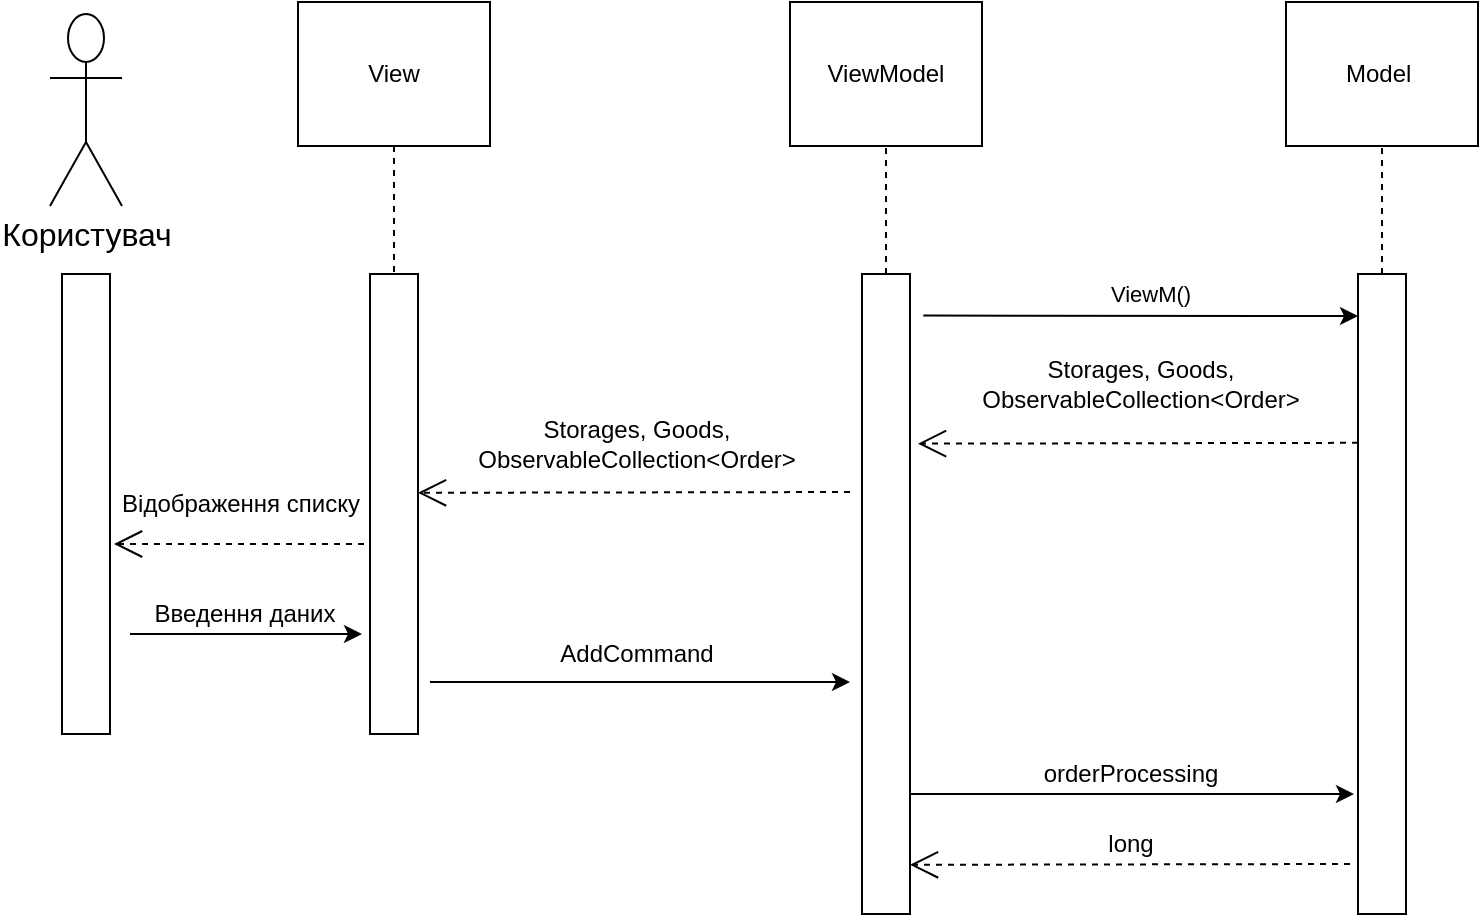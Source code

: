 <mxfile version="13.1.3"><diagram id="gixPYQbDNd0P-7-E4hk2" name="Page-1"><mxGraphModel dx="599" dy="758" grid="1" gridSize="10" guides="1" tooltips="1" connect="1" arrows="1" fold="1" page="1" pageScale="1" pageWidth="827" pageHeight="1169" math="0" shadow="0"><root><mxCell id="0"/><mxCell id="1" parent="0"/><UserObject label="Користувач" lucidchartObjectId="fmqNerwPBiBG" id="MnkEUrAr_jq7jafLHMVz-41"><mxCell style="html=1;whiteSpace=wrap;shape=umlActor;labelPosition=center;verticalLabelPosition=bottom;verticalAlign=top;whiteSpace=nowrap;fontSize=16;fontColor=#000000;spacing=0;strokeOpacity=100;rounded=1;absoluteArcSize=1;arcSize=6;" parent="1" vertex="1"><mxGeometry x="110" y="160" width="36" height="96" as="geometry"/></mxCell></UserObject><UserObject label="" lucidchartObjectId="fmqNQUBMed8j" id="MnkEUrAr_jq7jafLHMVz-42"><mxCell style="html=1;whiteSpace=wrap;;fontSize=11;spacing=0;strokeOpacity=100;" parent="1" vertex="1"><mxGeometry x="116" y="290" width="24" height="230" as="geometry"/></mxCell></UserObject><UserObject label="View" lucidchartObjectId="fmqNqMG-6z0J" id="MnkEUrAr_jq7jafLHMVz-44"><mxCell style="html=1;whiteSpace=wrap;;fontSize=12;fontColor=#000000;spacing=3;strokeOpacity=100;" parent="1" vertex="1"><mxGeometry x="234" y="154" width="96" height="72" as="geometry"/></mxCell></UserObject><UserObject label="" lucidchartObjectId="fmqNqnh2R7gx" id="MnkEUrAr_jq7jafLHMVz-47"><mxCell style="html=1;jettySize=18;fontSize=11;strokeOpacity=100;dashed=1;rounded=1;arcSize=0;edgeStyle=elbowEdgeStyle;startArrow=none;;endArrow=none;;exitX=0.5;exitY=1.008;exitPerimeter=1;entryX=0.5;entryY=0;entryDx=0;entryDy=0;" parent="1" source="MnkEUrAr_jq7jafLHMVz-44" target="CwxXJOnY2zuqi0VLfBRU-4" edge="1"><mxGeometry width="100" height="100" relative="1" as="geometry"><Array as="points"/><mxPoint x="350" y="290" as="targetPoint"/></mxGeometry></mxCell></UserObject><UserObject label="Model&amp;nbsp;" lucidchartObjectId="fmqNqMG-6z0J" id="MnkEUrAr_jq7jafLHMVz-48"><mxCell style="html=1;whiteSpace=wrap;;fontSize=12;fontColor=#000000;spacing=3;strokeOpacity=100;" parent="1" vertex="1"><mxGeometry x="728" y="154" width="96" height="72" as="geometry"/></mxCell></UserObject><mxCell id="MnkEUrAr_jq7jafLHMVz-53" value="" style="endArrow=none;dashed=1;html=1;entryX=0.5;entryY=1;entryDx=0;entryDy=0;exitX=0.5;exitY=0;exitDx=0;exitDy=0;" parent="1" source="CwxXJOnY2zuqi0VLfBRU-6" target="MnkEUrAr_jq7jafLHMVz-48" edge="1"><mxGeometry width="50" height="50" relative="1" as="geometry"><mxPoint x="608" y="280" as="sourcePoint"/><mxPoint x="522" y="220" as="targetPoint"/></mxGeometry></mxCell><UserObject label="ViewModel" lucidchartObjectId="fmqNqMG-6z0J" id="MnkEUrAr_jq7jafLHMVz-72"><mxCell style="html=1;whiteSpace=wrap;;fontSize=12;fontColor=#000000;spacing=3;strokeOpacity=100;" parent="1" vertex="1"><mxGeometry x="480" y="154" width="96" height="72" as="geometry"/></mxCell></UserObject><mxCell id="MnkEUrAr_jq7jafLHMVz-73" value="" style="endArrow=none;dashed=1;html=1;entryX=0.5;entryY=1;entryDx=0;entryDy=0;exitX=0.5;exitY=0;exitDx=0;exitDy=0;exitPerimeter=0;" parent="1" source="CwxXJOnY2zuqi0VLfBRU-5" target="MnkEUrAr_jq7jafLHMVz-72" edge="1"><mxGeometry width="50" height="50" relative="1" as="geometry"><mxPoint x="478" y="279" as="sourcePoint"/><mxPoint x="534" y="230" as="targetPoint"/></mxGeometry></mxCell><UserObject label="" lucidchartObjectId="fmqNQUBMed8j" id="CwxXJOnY2zuqi0VLfBRU-4"><mxCell style="html=1;whiteSpace=wrap;;fontSize=11;spacing=0;strokeOpacity=100;" vertex="1" parent="1"><mxGeometry x="270" y="290" width="24" height="230" as="geometry"/></mxCell></UserObject><UserObject label="" lucidchartObjectId="fmqNQUBMed8j" id="CwxXJOnY2zuqi0VLfBRU-5"><mxCell style="html=1;whiteSpace=wrap;;fontSize=11;spacing=0;strokeOpacity=100;" vertex="1" parent="1"><mxGeometry x="516" y="290" width="24" height="320" as="geometry"/></mxCell></UserObject><UserObject label="" lucidchartObjectId="fmqNQUBMed8j" id="CwxXJOnY2zuqi0VLfBRU-6"><mxCell style="html=1;whiteSpace=wrap;;fontSize=11;spacing=0;strokeOpacity=100;" vertex="1" parent="1"><mxGeometry x="764" y="290" width="24" height="320" as="geometry"/></mxCell></UserObject><mxCell id="CwxXJOnY2zuqi0VLfBRU-7" value="" style="endArrow=classic;html=1;exitX=1.11;exitY=0.051;exitDx=0;exitDy=0;exitPerimeter=0;" edge="1" parent="1"><mxGeometry width="50" height="50" relative="1" as="geometry"><mxPoint x="546.64" y="310.808" as="sourcePoint"/><mxPoint x="764" y="311" as="targetPoint"/></mxGeometry></mxCell><mxCell id="CwxXJOnY2zuqi0VLfBRU-8" value="ViewM()" style="edgeLabel;html=1;align=center;verticalAlign=middle;resizable=0;points=[];" vertex="1" connectable="0" parent="CwxXJOnY2zuqi0VLfBRU-7"><mxGeometry x="0.266" y="3" relative="1" as="geometry"><mxPoint x="-24.29" y="-7.93" as="offset"/></mxGeometry></mxCell><mxCell id="CwxXJOnY2zuqi0VLfBRU-11" value="" style="endArrow=classic;html=1;" edge="1" parent="1"><mxGeometry width="50" height="50" relative="1" as="geometry"><mxPoint x="150" y="470" as="sourcePoint"/><mxPoint x="266" y="470" as="targetPoint"/></mxGeometry></mxCell><mxCell id="CwxXJOnY2zuqi0VLfBRU-12" value="Введення даних" style="text;html=1;align=center;verticalAlign=middle;resizable=0;points=[];autosize=1;" vertex="1" parent="1"><mxGeometry x="152" y="450" width="110" height="20" as="geometry"/></mxCell><mxCell id="CwxXJOnY2zuqi0VLfBRU-16" value="Storages, Goods, &lt;br&gt;ObservableCollection&amp;lt;Order&amp;gt;" style="text;html=1;align=center;verticalAlign=middle;resizable=0;points=[];autosize=1;" vertex="1" parent="1"><mxGeometry x="570" y="330" width="170" height="30" as="geometry"/></mxCell><mxCell id="CwxXJOnY2zuqi0VLfBRU-17" value="Storages, Goods, &lt;br&gt;ObservableCollection&amp;lt;Order&amp;gt;" style="text;html=1;align=center;verticalAlign=middle;resizable=0;points=[];autosize=1;" vertex="1" parent="1"><mxGeometry x="318" y="360" width="170" height="30" as="geometry"/></mxCell><mxCell id="CwxXJOnY2zuqi0VLfBRU-20" value="" style="endArrow=open;endSize=12;dashed=1;html=1;" edge="1" parent="1"><mxGeometry x="-1" y="-190" width="160" relative="1" as="geometry"><mxPoint x="267" y="425" as="sourcePoint"/><mxPoint x="142" y="425" as="targetPoint"/><mxPoint x="132" y="55" as="offset"/></mxGeometry></mxCell><mxCell id="CwxXJOnY2zuqi0VLfBRU-22" value="Відображення списку" style="text;html=1;align=center;verticalAlign=middle;resizable=0;points=[];autosize=1;" vertex="1" parent="1"><mxGeometry x="140" y="395" width="130" height="20" as="geometry"/></mxCell><mxCell id="CwxXJOnY2zuqi0VLfBRU-23" value="" style="endArrow=classic;html=1;" edge="1" parent="1"><mxGeometry width="50" height="50" relative="1" as="geometry"><mxPoint x="300" y="494" as="sourcePoint"/><mxPoint x="510" y="494" as="targetPoint"/></mxGeometry></mxCell><mxCell id="CwxXJOnY2zuqi0VLfBRU-24" value="AddCommand" style="text;html=1;align=center;verticalAlign=middle;resizable=0;points=[];autosize=1;" vertex="1" parent="1"><mxGeometry x="358" y="470" width="90" height="20" as="geometry"/></mxCell><mxCell id="CwxXJOnY2zuqi0VLfBRU-25" value="" style="endArrow=classic;html=1;" edge="1" parent="1"><mxGeometry width="50" height="50" relative="1" as="geometry"><mxPoint x="540" y="550" as="sourcePoint"/><mxPoint x="762" y="550" as="targetPoint"/></mxGeometry></mxCell><mxCell id="CwxXJOnY2zuqi0VLfBRU-26" value="orderProcessing" style="text;html=1;align=center;verticalAlign=middle;resizable=0;points=[];autosize=1;" vertex="1" parent="1"><mxGeometry x="600" y="530" width="100" height="20" as="geometry"/></mxCell><mxCell id="CwxXJOnY2zuqi0VLfBRU-28" value="" style="endArrow=open;endSize=12;dashed=1;html=1;entryX=1.071;entryY=0.33;entryDx=0;entryDy=0;entryPerimeter=0;" edge="1" parent="1"><mxGeometry x="-1" y="-190" width="160" relative="1" as="geometry"><mxPoint x="760" y="585" as="sourcePoint"/><mxPoint x="540.004" y="585.41" as="targetPoint"/><mxPoint x="132" y="55" as="offset"/></mxGeometry></mxCell><mxCell id="CwxXJOnY2zuqi0VLfBRU-29" value="" style="endArrow=open;endSize=12;dashed=1;html=1;entryX=1.071;entryY=0.33;entryDx=0;entryDy=0;entryPerimeter=0;" edge="1" parent="1"><mxGeometry x="-1" y="-190" width="160" relative="1" as="geometry"><mxPoint x="510" y="399" as="sourcePoint"/><mxPoint x="294.004" y="399.41" as="targetPoint"/><mxPoint x="132" y="55" as="offset"/></mxGeometry></mxCell><mxCell id="CwxXJOnY2zuqi0VLfBRU-30" value="long" style="text;html=1;align=center;verticalAlign=middle;resizable=0;points=[];autosize=1;" vertex="1" parent="1"><mxGeometry x="630" y="565" width="40" height="20" as="geometry"/></mxCell><mxCell id="CwxXJOnY2zuqi0VLfBRU-33" value="" style="endArrow=open;endSize=12;dashed=1;html=1;entryX=1.071;entryY=0.33;entryDx=0;entryDy=0;entryPerimeter=0;" edge="1" parent="1"><mxGeometry x="-1" y="-190" width="160" relative="1" as="geometry"><mxPoint x="764.0" y="374.41" as="sourcePoint"/><mxPoint x="544.004" y="374.82" as="targetPoint"/><mxPoint x="132" y="55" as="offset"/></mxGeometry></mxCell></root></mxGraphModel></diagram></mxfile>